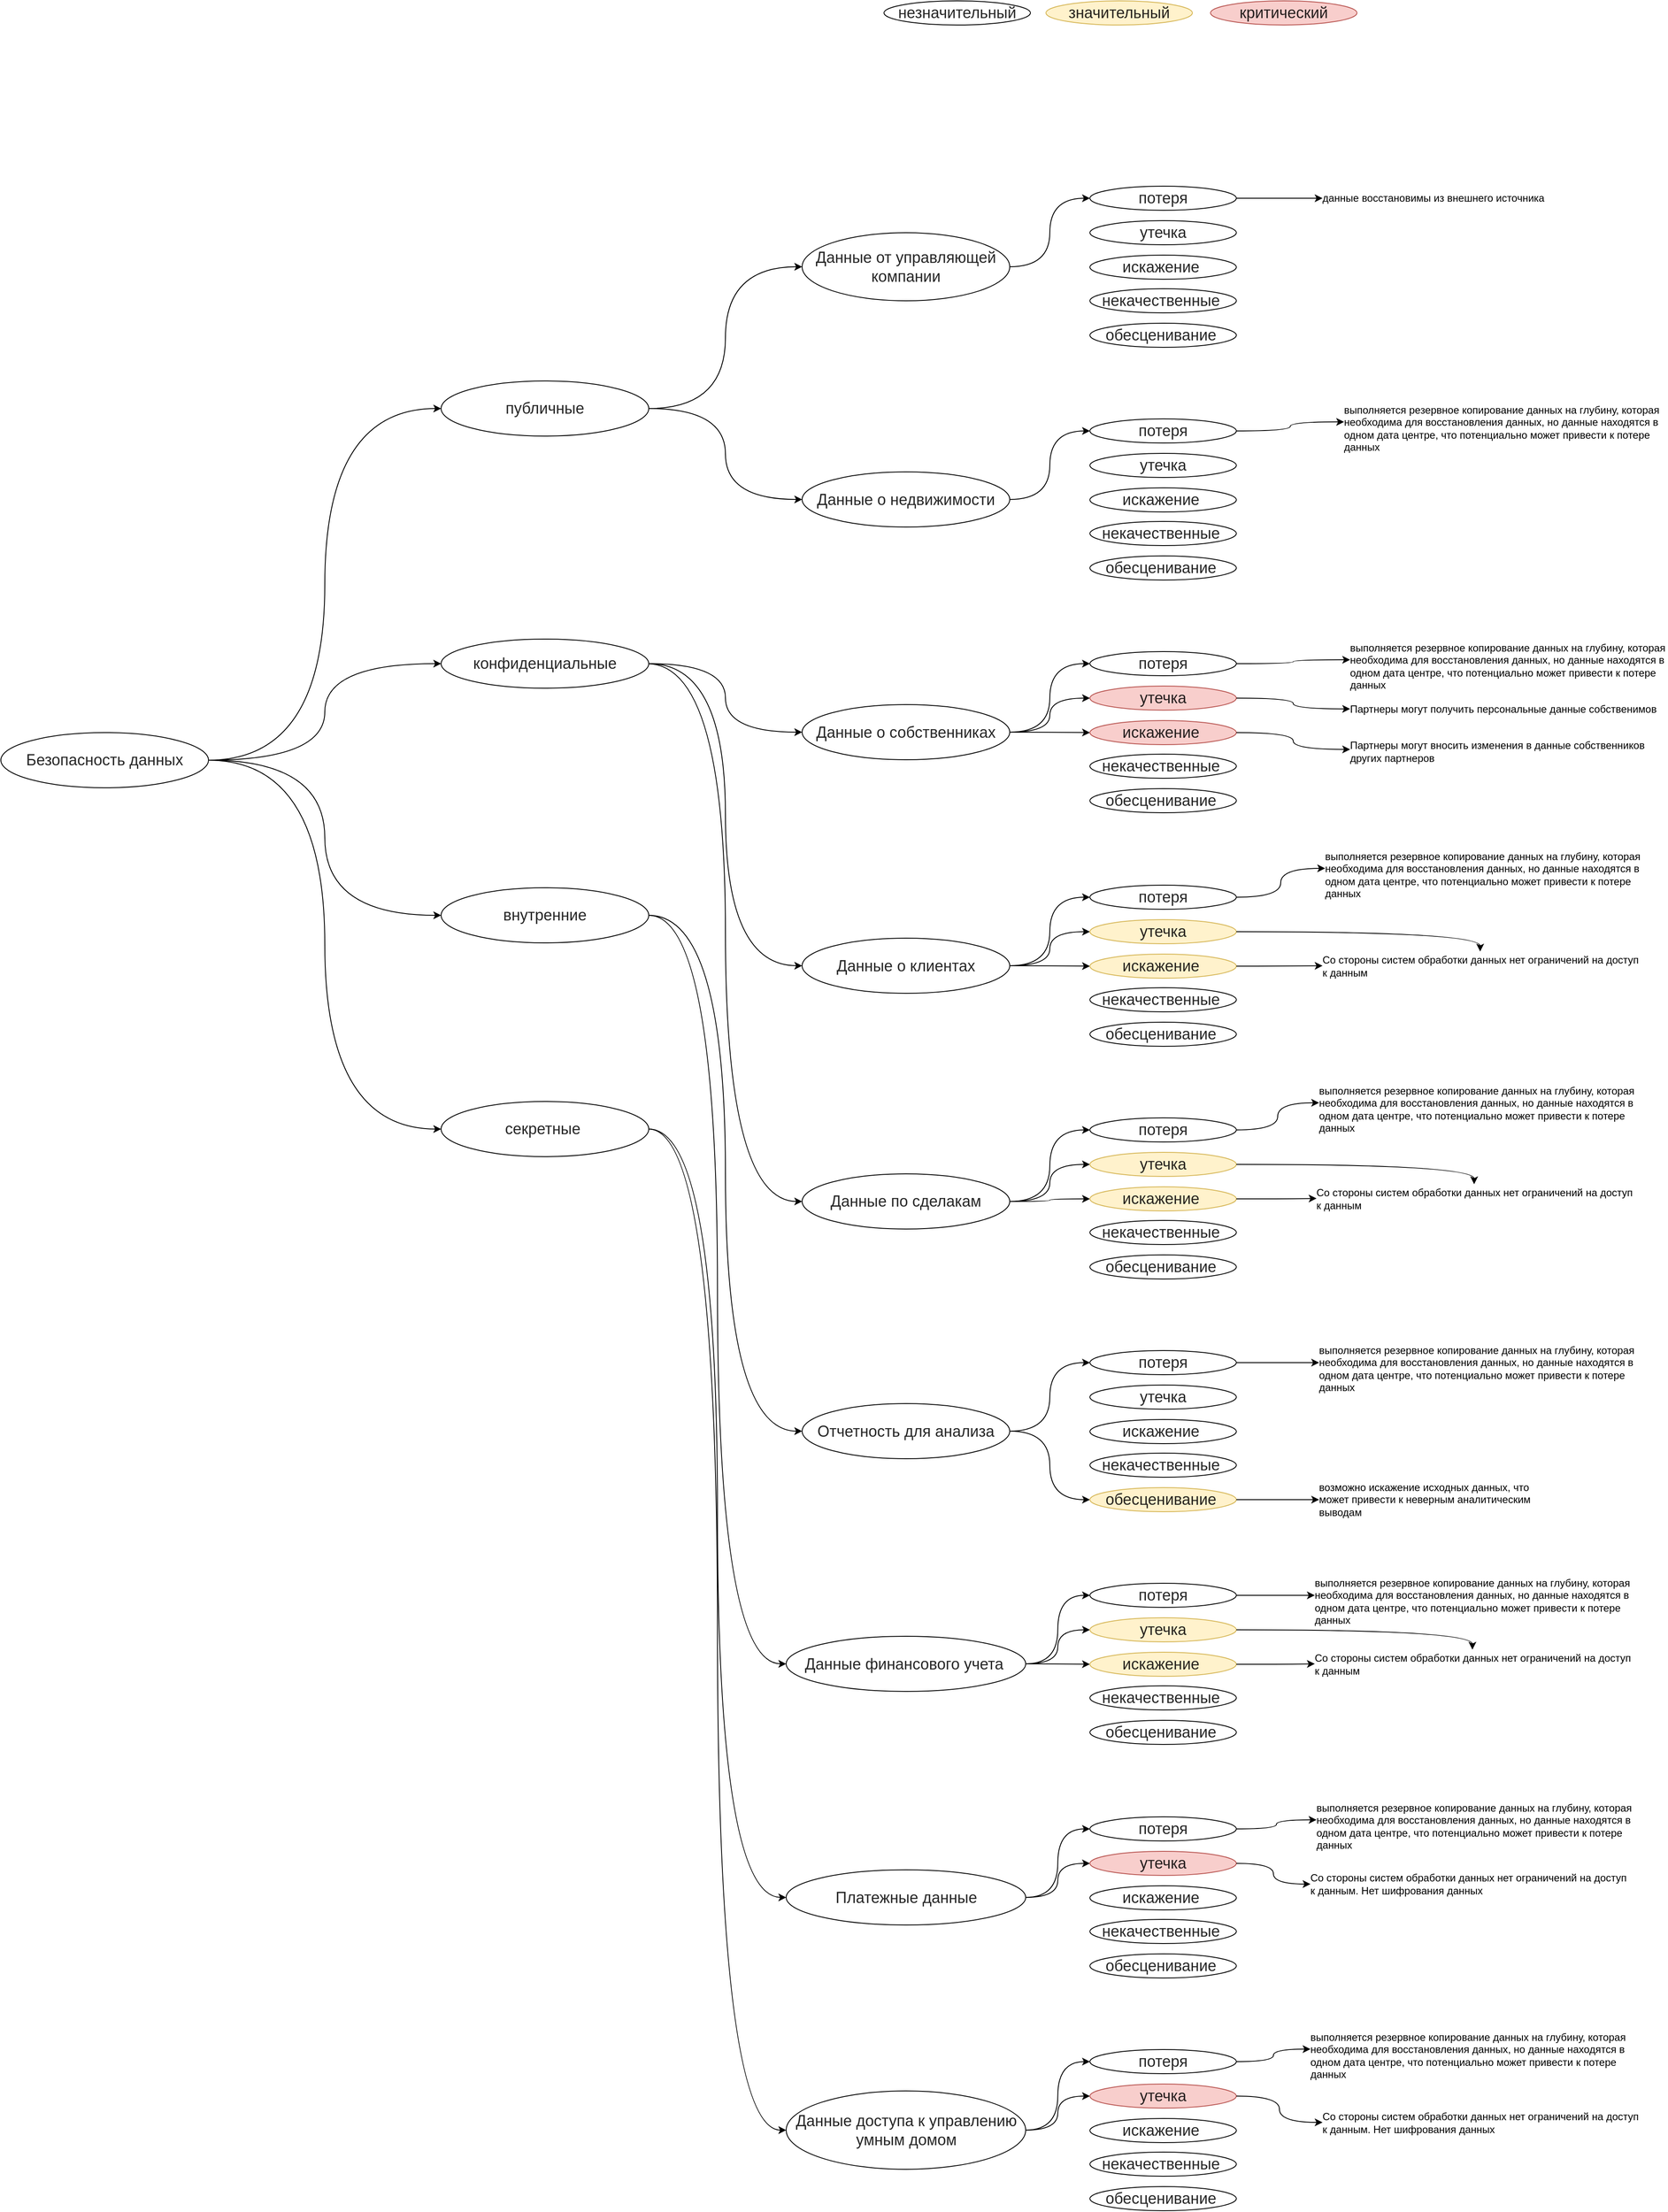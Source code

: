 <mxfile border="50" scale="3" compressed="false" locked="false" version="25.0.2">
  <diagram name="Blank" id="YmL12bMKpDGza6XwsDPr">
    <mxGraphModel dx="2074" dy="1636" grid="0" gridSize="10" guides="1" tooltips="1" connect="1" arrows="1" fold="1" page="0" pageScale="1" pageWidth="827" pageHeight="1169" background="none" math="1" shadow="0">
      <root>
        <mxCell id="X5NqExCQtvZxIxQ7pmgY-0" />
        <mxCell id="1" parent="X5NqExCQtvZxIxQ7pmgY-0" />
        <mxCell id="ZPovDciDr2dVgaamnbBi-3" value="" style="edgeStyle=orthogonalEdgeStyle;rounded=0;orthogonalLoop=1;jettySize=auto;html=1;curved=1;entryX=0;entryY=0.5;entryDx=0;entryDy=0;" parent="1" source="ZPovDciDr2dVgaamnbBi-1" target="ZPovDciDr2dVgaamnbBi-2" edge="1">
          <mxGeometry relative="1" as="geometry" />
        </mxCell>
        <mxCell id="ZPovDciDr2dVgaamnbBi-5" value="" style="edgeStyle=orthogonalEdgeStyle;rounded=0;orthogonalLoop=1;jettySize=auto;html=1;curved=1;entryX=0;entryY=0.5;entryDx=0;entryDy=0;" parent="1" source="ZPovDciDr2dVgaamnbBi-1" target="ZPovDciDr2dVgaamnbBi-4" edge="1">
          <mxGeometry relative="1" as="geometry" />
        </mxCell>
        <mxCell id="ZPovDciDr2dVgaamnbBi-7" value="" style="edgeStyle=orthogonalEdgeStyle;rounded=0;orthogonalLoop=1;jettySize=auto;html=1;curved=1;entryX=0;entryY=0.5;entryDx=0;entryDy=0;" parent="1" source="ZPovDciDr2dVgaamnbBi-1" target="ZPovDciDr2dVgaamnbBi-6" edge="1">
          <mxGeometry relative="1" as="geometry" />
        </mxCell>
        <mxCell id="ZPovDciDr2dVgaamnbBi-9" style="edgeStyle=orthogonalEdgeStyle;rounded=0;orthogonalLoop=1;jettySize=auto;html=1;entryX=0;entryY=0.5;entryDx=0;entryDy=0;curved=1;" parent="1" source="ZPovDciDr2dVgaamnbBi-1" target="ZPovDciDr2dVgaamnbBi-8" edge="1">
          <mxGeometry relative="1" as="geometry" />
        </mxCell>
        <mxCell id="ZPovDciDr2dVgaamnbBi-1" value="&lt;span style=&quot;color: rgba(0, 0, 0, 0.85); font-family: &amp;quot;YS Text&amp;quot;, sans-serif; font-size: 18px; text-align: start; white-space-collapse: preserve;&quot;&gt;Безопасность данных&lt;/span&gt;" style="ellipse;whiteSpace=wrap;html=1;" parent="1" vertex="1">
          <mxGeometry x="44" y="60" width="241" height="64" as="geometry" />
        </mxCell>
        <mxCell id="SLKcHm_QjosUBwztOmOQ-4" style="edgeStyle=orthogonalEdgeStyle;rounded=0;orthogonalLoop=1;jettySize=auto;html=1;curved=1;entryX=0;entryY=0.5;entryDx=0;entryDy=0;exitX=1;exitY=0.5;exitDx=0;exitDy=0;" parent="1" source="ZPovDciDr2dVgaamnbBi-2" target="SLKcHm_QjosUBwztOmOQ-3" edge="1">
          <mxGeometry relative="1" as="geometry" />
        </mxCell>
        <mxCell id="SLKcHm_QjosUBwztOmOQ-18" style="edgeStyle=orthogonalEdgeStyle;rounded=0;orthogonalLoop=1;jettySize=auto;html=1;entryX=0;entryY=0.5;entryDx=0;entryDy=0;curved=1;exitX=1;exitY=0.5;exitDx=0;exitDy=0;" parent="1" source="ZPovDciDr2dVgaamnbBi-2" target="SLKcHm_QjosUBwztOmOQ-17" edge="1">
          <mxGeometry relative="1" as="geometry" />
        </mxCell>
        <mxCell id="ZPovDciDr2dVgaamnbBi-2" value="&lt;span style=&quot;color: rgba(0, 0, 0, 0.85); font-family: &amp;quot;YS Text&amp;quot;, sans-serif; font-size: 18px; text-align: left; white-space-collapse: preserve-breaks;&quot;&gt;публичные&lt;/span&gt;" style="ellipse;whiteSpace=wrap;html=1;" parent="1" vertex="1">
          <mxGeometry x="555" y="-348" width="241" height="64" as="geometry" />
        </mxCell>
        <mxCell id="SLKcHm_QjosUBwztOmOQ-7" style="edgeStyle=orthogonalEdgeStyle;rounded=0;orthogonalLoop=1;jettySize=auto;html=1;curved=1;entryX=0;entryY=0.5;entryDx=0;entryDy=0;" parent="1" source="ZPovDciDr2dVgaamnbBi-4" target="SLKcHm_QjosUBwztOmOQ-5" edge="1">
          <mxGeometry relative="1" as="geometry" />
        </mxCell>
        <mxCell id="SLKcHm_QjosUBwztOmOQ-8" style="edgeStyle=orthogonalEdgeStyle;rounded=0;orthogonalLoop=1;jettySize=auto;html=1;entryX=0;entryY=0.5;entryDx=0;entryDy=0;curved=1;" parent="1" source="ZPovDciDr2dVgaamnbBi-4" target="SLKcHm_QjosUBwztOmOQ-6" edge="1">
          <mxGeometry relative="1" as="geometry" />
        </mxCell>
        <mxCell id="ZPovDciDr2dVgaamnbBi-4" value="&lt;span style=&quot;color: rgba(0, 0, 0, 0.85); font-family: &amp;quot;YS Text&amp;quot;, sans-serif; font-size: 18px; text-align: left; white-space-collapse: preserve-breaks;&quot;&gt;внутренние&lt;/span&gt;" style="ellipse;whiteSpace=wrap;html=1;" parent="1" vertex="1">
          <mxGeometry x="555" y="240" width="241" height="64" as="geometry" />
        </mxCell>
        <mxCell id="SLKcHm_QjosUBwztOmOQ-12" style="edgeStyle=orthogonalEdgeStyle;rounded=0;orthogonalLoop=1;jettySize=auto;html=1;exitX=1;exitY=0.5;exitDx=0;exitDy=0;entryX=0;entryY=0.5;entryDx=0;entryDy=0;curved=1;" parent="1" source="ZPovDciDr2dVgaamnbBi-6" target="SLKcHm_QjosUBwztOmOQ-11" edge="1">
          <mxGeometry relative="1" as="geometry" />
        </mxCell>
        <mxCell id="SLKcHm_QjosUBwztOmOQ-14" style="edgeStyle=orthogonalEdgeStyle;rounded=0;orthogonalLoop=1;jettySize=auto;html=1;entryX=0;entryY=0.5;entryDx=0;entryDy=0;curved=1;exitX=1;exitY=0.5;exitDx=0;exitDy=0;" parent="1" source="ZPovDciDr2dVgaamnbBi-6" target="SLKcHm_QjosUBwztOmOQ-13" edge="1">
          <mxGeometry relative="1" as="geometry" />
        </mxCell>
        <mxCell id="SLKcHm_QjosUBwztOmOQ-20" style="edgeStyle=orthogonalEdgeStyle;rounded=0;orthogonalLoop=1;jettySize=auto;html=1;entryX=0;entryY=0.5;entryDx=0;entryDy=0;curved=1;exitX=0.992;exitY=0.5;exitDx=0;exitDy=0;exitPerimeter=0;" parent="1" source="ZPovDciDr2dVgaamnbBi-6" target="SLKcHm_QjosUBwztOmOQ-19" edge="1">
          <mxGeometry relative="1" as="geometry" />
        </mxCell>
        <mxCell id="ZPovDciDr2dVgaamnbBi-6" value="&lt;span style=&quot;color: rgba(0, 0, 0, 0.85); font-family: &amp;quot;YS Text&amp;quot;, sans-serif; font-size: 18px; text-align: left; white-space-collapse: preserve-breaks;&quot;&gt;конфиденциальные&lt;/span&gt;" style="ellipse;whiteSpace=wrap;html=1;" parent="1" vertex="1">
          <mxGeometry x="555" y="-48.5" width="241" height="57" as="geometry" />
        </mxCell>
        <mxCell id="SLKcHm_QjosUBwztOmOQ-10" style="edgeStyle=orthogonalEdgeStyle;rounded=0;orthogonalLoop=1;jettySize=auto;html=1;curved=1;entryX=0;entryY=0.5;entryDx=0;entryDy=0;" parent="1" source="ZPovDciDr2dVgaamnbBi-8" target="SLKcHm_QjosUBwztOmOQ-9" edge="1">
          <mxGeometry relative="1" as="geometry" />
        </mxCell>
        <mxCell id="SLKcHm_QjosUBwztOmOQ-16" style="edgeStyle=orthogonalEdgeStyle;rounded=0;orthogonalLoop=1;jettySize=auto;html=1;entryX=0;entryY=0.5;entryDx=0;entryDy=0;curved=1;exitX=1;exitY=0.5;exitDx=0;exitDy=0;" parent="1" source="ZPovDciDr2dVgaamnbBi-8" target="SLKcHm_QjosUBwztOmOQ-15" edge="1">
          <mxGeometry relative="1" as="geometry" />
        </mxCell>
        <mxCell id="ZPovDciDr2dVgaamnbBi-8" value="&lt;span style=&quot;color: rgba(0, 0, 0, 0.85); font-family: &amp;quot;YS Text&amp;quot;, sans-serif; font-size: 18px; text-align: left; white-space-collapse: preserve-breaks;&quot;&gt;секретные&amp;nbsp;&lt;/span&gt;" style="ellipse;whiteSpace=wrap;html=1;" parent="1" vertex="1">
          <mxGeometry x="555" y="488" width="241" height="64" as="geometry" />
        </mxCell>
        <mxCell id="SLKcHm_QjosUBwztOmOQ-3" value="&lt;span style=&quot;color: rgba(0, 0, 0, 0.85); font-family: &amp;quot;YS Text&amp;quot;, sans-serif; font-size: 18px; text-align: left; white-space-collapse: preserve-breaks;&quot;&gt;Данные о недвижимости&lt;/span&gt;" style="ellipse;whiteSpace=wrap;html=1;" parent="1" vertex="1">
          <mxGeometry x="974" y="-242.5" width="241" height="64" as="geometry" />
        </mxCell>
        <mxCell id="JbHjOn8pePmSGmRcYMYH-44" style="edgeStyle=orthogonalEdgeStyle;rounded=0;orthogonalLoop=1;jettySize=auto;html=1;entryX=0;entryY=0.5;entryDx=0;entryDy=0;curved=1;" parent="1" source="SLKcHm_QjosUBwztOmOQ-5" target="SLKcHm_QjosUBwztOmOQ-70" edge="1">
          <mxGeometry relative="1" as="geometry" />
        </mxCell>
        <mxCell id="JbHjOn8pePmSGmRcYMYH-45" style="edgeStyle=orthogonalEdgeStyle;rounded=0;orthogonalLoop=1;jettySize=auto;html=1;entryX=0;entryY=0.5;entryDx=0;entryDy=0;curved=1;" parent="1" source="SLKcHm_QjosUBwztOmOQ-5" target="SLKcHm_QjosUBwztOmOQ-73" edge="1">
          <mxGeometry relative="1" as="geometry" />
        </mxCell>
        <mxCell id="SLKcHm_QjosUBwztOmOQ-5" value="&lt;span style=&quot;color: rgba(0, 0, 0, 0.85); font-family: &amp;quot;YS Text&amp;quot;, sans-serif; font-size: 18px; text-align: left; white-space-collapse: preserve-breaks;&quot;&gt;Отчетность для анализа&lt;/span&gt;" style="ellipse;whiteSpace=wrap;html=1;" parent="1" vertex="1">
          <mxGeometry x="974" y="838.5" width="241" height="64" as="geometry" />
        </mxCell>
        <mxCell id="sleel9sIXf14qmJ2PJMP-1" style="edgeStyle=orthogonalEdgeStyle;rounded=0;orthogonalLoop=1;jettySize=auto;html=1;entryX=0;entryY=0.5;entryDx=0;entryDy=0;curved=1;" edge="1" parent="1" source="SLKcHm_QjosUBwztOmOQ-6" target="SLKcHm_QjosUBwztOmOQ-77">
          <mxGeometry relative="1" as="geometry" />
        </mxCell>
        <mxCell id="sleel9sIXf14qmJ2PJMP-5" style="edgeStyle=orthogonalEdgeStyle;rounded=0;orthogonalLoop=1;jettySize=auto;html=1;entryX=0;entryY=0.5;entryDx=0;entryDy=0;curved=1;" edge="1" parent="1" source="SLKcHm_QjosUBwztOmOQ-6" target="SLKcHm_QjosUBwztOmOQ-76">
          <mxGeometry relative="1" as="geometry" />
        </mxCell>
        <mxCell id="sleel9sIXf14qmJ2PJMP-6" style="edgeStyle=orthogonalEdgeStyle;rounded=0;orthogonalLoop=1;jettySize=auto;html=1;entryX=0;entryY=0.5;entryDx=0;entryDy=0;curved=1;" edge="1" parent="1" source="SLKcHm_QjosUBwztOmOQ-6" target="SLKcHm_QjosUBwztOmOQ-78">
          <mxGeometry relative="1" as="geometry" />
        </mxCell>
        <mxCell id="SLKcHm_QjosUBwztOmOQ-6" value="&lt;span style=&quot;color: rgba(0, 0, 0, 0.85); font-family: &amp;quot;YS Text&amp;quot;, sans-serif; font-size: 18px; text-align: left; white-space-collapse: preserve-breaks;&quot;&gt;Данные финансового учета&amp;nbsp;&lt;/span&gt;" style="ellipse;whiteSpace=wrap;html=1;" parent="1" vertex="1">
          <mxGeometry x="955.5" y="1108.5" width="278" height="64" as="geometry" />
        </mxCell>
        <mxCell id="sleel9sIXf14qmJ2PJMP-14" style="edgeStyle=orthogonalEdgeStyle;rounded=0;orthogonalLoop=1;jettySize=auto;html=1;entryX=0;entryY=0.5;entryDx=0;entryDy=0;curved=1;" edge="1" parent="1" source="SLKcHm_QjosUBwztOmOQ-9" target="SLKcHm_QjosUBwztOmOQ-88">
          <mxGeometry relative="1" as="geometry" />
        </mxCell>
        <mxCell id="sleel9sIXf14qmJ2PJMP-18" style="edgeStyle=orthogonalEdgeStyle;rounded=0;orthogonalLoop=1;jettySize=auto;html=1;entryX=0;entryY=0.5;entryDx=0;entryDy=0;curved=1;" edge="1" parent="1" source="SLKcHm_QjosUBwztOmOQ-9" target="SLKcHm_QjosUBwztOmOQ-89">
          <mxGeometry relative="1" as="geometry" />
        </mxCell>
        <mxCell id="SLKcHm_QjosUBwztOmOQ-9" value="&lt;span style=&quot;color: rgba(0, 0, 0, 0.85); font-family: &amp;quot;YS Text&amp;quot;, sans-serif; font-size: 18px; text-align: left; white-space-collapse: preserve-breaks;&quot;&gt;Данные доступа к управлению умным домом&lt;/span&gt;" style="ellipse;whiteSpace=wrap;html=1;" parent="1" vertex="1">
          <mxGeometry x="955.5" y="1636" width="278" height="91" as="geometry" />
        </mxCell>
        <mxCell id="JbHjOn8pePmSGmRcYMYH-8" style="edgeStyle=orthogonalEdgeStyle;rounded=0;orthogonalLoop=1;jettySize=auto;html=1;entryX=0;entryY=0.5;entryDx=0;entryDy=0;curved=1;" parent="1" source="SLKcHm_QjosUBwztOmOQ-11" target="SLKcHm_QjosUBwztOmOQ-47" edge="1">
          <mxGeometry relative="1" as="geometry" />
        </mxCell>
        <mxCell id="SLKcHm_QjosUBwztOmOQ-11" value="&lt;span style=&quot;color: rgba(0, 0, 0, 0.85); font-family: &amp;quot;YS Text&amp;quot;, sans-serif; font-size: 18px; text-align: left; white-space-collapse: preserve-breaks;&quot;&gt;Данные о собственниках&lt;/span&gt;" style="ellipse;whiteSpace=wrap;html=1;" parent="1" vertex="1">
          <mxGeometry x="974" y="27.5" width="241" height="64" as="geometry" />
        </mxCell>
        <mxCell id="JbHjOn8pePmSGmRcYMYH-9" style="edgeStyle=orthogonalEdgeStyle;rounded=0;orthogonalLoop=1;jettySize=auto;html=1;entryX=0;entryY=0.5;entryDx=0;entryDy=0;curved=1;" parent="1" source="SLKcHm_QjosUBwztOmOQ-13" target="SLKcHm_QjosUBwztOmOQ-58" edge="1">
          <mxGeometry relative="1" as="geometry" />
        </mxCell>
        <mxCell id="JbHjOn8pePmSGmRcYMYH-15" style="edgeStyle=orthogonalEdgeStyle;rounded=0;orthogonalLoop=1;jettySize=auto;html=1;entryX=0;entryY=0.5;entryDx=0;entryDy=0;elbow=vertical;curved=1;" parent="1" source="SLKcHm_QjosUBwztOmOQ-13" target="SLKcHm_QjosUBwztOmOQ-57" edge="1">
          <mxGeometry relative="1" as="geometry" />
        </mxCell>
        <mxCell id="JbHjOn8pePmSGmRcYMYH-33" style="edgeStyle=orthogonalEdgeStyle;rounded=0;orthogonalLoop=1;jettySize=auto;html=1;entryX=0;entryY=0.5;entryDx=0;entryDy=0;curved=1;" parent="1" source="SLKcHm_QjosUBwztOmOQ-13" target="SLKcHm_QjosUBwztOmOQ-59" edge="1">
          <mxGeometry relative="1" as="geometry" />
        </mxCell>
        <mxCell id="SLKcHm_QjosUBwztOmOQ-13" value="&lt;span style=&quot;color: rgba(0, 0, 0, 0.85); font-family: &amp;quot;YS Text&amp;quot;, sans-serif; font-size: 18px; text-align: left; white-space-collapse: preserve-breaks;&quot;&gt;Данные о клиентах&lt;/span&gt;" style="ellipse;whiteSpace=wrap;html=1;" parent="1" vertex="1">
          <mxGeometry x="974" y="298.5" width="241" height="64" as="geometry" />
        </mxCell>
        <mxCell id="sleel9sIXf14qmJ2PJMP-7" style="edgeStyle=orthogonalEdgeStyle;rounded=0;orthogonalLoop=1;jettySize=auto;html=1;entryX=0;entryY=0.5;entryDx=0;entryDy=0;curved=1;" edge="1" parent="1" source="SLKcHm_QjosUBwztOmOQ-15" target="SLKcHm_QjosUBwztOmOQ-83">
          <mxGeometry relative="1" as="geometry" />
        </mxCell>
        <mxCell id="sleel9sIXf14qmJ2PJMP-12" style="edgeStyle=orthogonalEdgeStyle;rounded=0;orthogonalLoop=1;jettySize=auto;html=1;elbow=vertical;curved=1;" edge="1" parent="1" source="SLKcHm_QjosUBwztOmOQ-15" target="SLKcHm_QjosUBwztOmOQ-82">
          <mxGeometry relative="1" as="geometry">
            <mxPoint x="1307" y="1374" as="targetPoint" />
          </mxGeometry>
        </mxCell>
        <mxCell id="SLKcHm_QjosUBwztOmOQ-15" value="&lt;span style=&quot;color: rgba(0, 0, 0, 0.85); font-family: &amp;quot;YS Text&amp;quot;, sans-serif; font-size: 18px; text-align: left; white-space-collapse: preserve-breaks;&quot;&gt;Платежные данные&lt;/span&gt;" style="ellipse;whiteSpace=wrap;html=1;" parent="1" vertex="1">
          <mxGeometry x="955.5" y="1379.5" width="278" height="64" as="geometry" />
        </mxCell>
        <mxCell id="SLKcHm_QjosUBwztOmOQ-93" style="edgeStyle=orthogonalEdgeStyle;rounded=0;orthogonalLoop=1;jettySize=auto;html=1;entryX=0;entryY=0.5;entryDx=0;entryDy=0;curved=1;exitX=1;exitY=0.5;exitDx=0;exitDy=0;" parent="1" source="SLKcHm_QjosUBwztOmOQ-17" target="SLKcHm_QjosUBwztOmOQ-24" edge="1">
          <mxGeometry relative="1" as="geometry" />
        </mxCell>
        <mxCell id="SLKcHm_QjosUBwztOmOQ-17" value="&lt;span style=&quot;color: rgba(0, 0, 0, 0.85); font-family: &amp;quot;YS Text&amp;quot;, sans-serif; font-size: 18px; text-align: left; white-space-collapse: preserve-breaks;&quot;&gt;Данные от управляющей компании&lt;/span&gt;" style="ellipse;whiteSpace=wrap;html=1;" parent="1" vertex="1">
          <mxGeometry x="974" y="-520" width="241" height="79" as="geometry" />
        </mxCell>
        <mxCell id="JbHjOn8pePmSGmRcYMYH-34" style="edgeStyle=orthogonalEdgeStyle;rounded=0;orthogonalLoop=1;jettySize=auto;html=1;entryX=0;entryY=0.5;entryDx=0;entryDy=0;curved=1;" parent="1" source="SLKcHm_QjosUBwztOmOQ-19" target="SLKcHm_QjosUBwztOmOQ-63" edge="1">
          <mxGeometry relative="1" as="geometry" />
        </mxCell>
        <mxCell id="JbHjOn8pePmSGmRcYMYH-35" style="edgeStyle=orthogonalEdgeStyle;rounded=0;orthogonalLoop=1;jettySize=auto;html=1;entryX=0;entryY=0.5;entryDx=0;entryDy=0;curved=1;" parent="1" source="SLKcHm_QjosUBwztOmOQ-19" target="SLKcHm_QjosUBwztOmOQ-65" edge="1">
          <mxGeometry relative="1" as="geometry" />
        </mxCell>
        <mxCell id="JbHjOn8pePmSGmRcYMYH-43" style="edgeStyle=orthogonalEdgeStyle;rounded=0;orthogonalLoop=1;jettySize=auto;html=1;entryX=0;entryY=0.5;entryDx=0;entryDy=0;curved=1;" parent="1" source="SLKcHm_QjosUBwztOmOQ-19" target="SLKcHm_QjosUBwztOmOQ-64" edge="1">
          <mxGeometry relative="1" as="geometry" />
        </mxCell>
        <mxCell id="SLKcHm_QjosUBwztOmOQ-19" value="&lt;span style=&quot;color: rgba(0, 0, 0, 0.85); font-family: &amp;quot;YS Text&amp;quot;, sans-serif; font-size: 18px; text-align: left; white-space-collapse: preserve-breaks;&quot;&gt;Данные по сделакам&lt;/span&gt;" style="ellipse;whiteSpace=wrap;html=1;" parent="1" vertex="1">
          <mxGeometry x="974" y="572" width="241" height="64" as="geometry" />
        </mxCell>
        <mxCell id="SLKcHm_QjosUBwztOmOQ-43" value="" style="group" parent="1" vertex="1" connectable="0">
          <mxGeometry x="1308" y="-574" width="170" height="187" as="geometry" />
        </mxCell>
        <mxCell id="SLKcHm_QjosUBwztOmOQ-23" value="&lt;span style=&quot;color: rgba(0, 0, 0, 0.85); font-family: &amp;quot;YS Text&amp;quot;, sans-serif; font-size: 18px; text-align: left; white-space-collapse: preserve-breaks;&quot;&gt;утечка&lt;/span&gt;" style="ellipse;whiteSpace=wrap;html=1;" parent="SLKcHm_QjosUBwztOmOQ-43" vertex="1">
          <mxGeometry y="40" width="170" height="28" as="geometry" />
        </mxCell>
        <mxCell id="SLKcHm_QjosUBwztOmOQ-24" value="&lt;span style=&quot;color: rgba(0, 0, 0, 0.85); font-family: &amp;quot;YS Text&amp;quot;, sans-serif; font-size: 18px; text-align: left; white-space-collapse: preserve-breaks;&quot;&gt;потеря&lt;/span&gt;" style="ellipse;whiteSpace=wrap;html=1;" parent="SLKcHm_QjosUBwztOmOQ-43" vertex="1">
          <mxGeometry width="170" height="28" as="geometry" />
        </mxCell>
        <mxCell id="SLKcHm_QjosUBwztOmOQ-25" value="&lt;span style=&quot;color: rgba(0, 0, 0, 0.85); font-family: &amp;quot;YS Text&amp;quot;, sans-serif; font-size: 18px; text-align: left; white-space-collapse: preserve-breaks;&quot;&gt;искажение&amp;nbsp;&lt;/span&gt;" style="ellipse;whiteSpace=wrap;html=1;" parent="SLKcHm_QjosUBwztOmOQ-43" vertex="1">
          <mxGeometry y="80" width="170" height="28" as="geometry" />
        </mxCell>
        <mxCell id="SLKcHm_QjosUBwztOmOQ-26" value="&lt;span style=&quot;color: rgba(0, 0, 0, 0.85); font-family: &amp;quot;YS Text&amp;quot;, sans-serif; font-size: 18px; text-align: left; white-space-collapse: preserve-breaks;&quot;&gt;некачественные&amp;nbsp;&lt;/span&gt;" style="ellipse;whiteSpace=wrap;html=1;" parent="SLKcHm_QjosUBwztOmOQ-43" vertex="1">
          <mxGeometry y="119" width="170" height="28" as="geometry" />
        </mxCell>
        <mxCell id="SLKcHm_QjosUBwztOmOQ-27" value="&lt;span style=&quot;color: rgba(0, 0, 0, 0.85); font-family: &amp;quot;YS Text&amp;quot;, sans-serif; font-size: 18px; text-align: left; white-space-collapse: preserve-breaks;&quot;&gt;обесценивание&amp;nbsp;&lt;/span&gt;" style="ellipse;whiteSpace=wrap;html=1;" parent="SLKcHm_QjosUBwztOmOQ-43" vertex="1">
          <mxGeometry y="159" width="170" height="28" as="geometry" />
        </mxCell>
        <mxCell id="SLKcHm_QjosUBwztOmOQ-44" value="" style="group" parent="1" vertex="1" connectable="0">
          <mxGeometry x="1308" y="-34" width="170" height="187" as="geometry" />
        </mxCell>
        <mxCell id="SLKcHm_QjosUBwztOmOQ-45" value="&lt;span style=&quot;color: rgba(0, 0, 0, 0.85); font-family: &amp;quot;YS Text&amp;quot;, sans-serif; font-size: 18px; text-align: left; white-space-collapse: preserve-breaks;&quot;&gt;утечка&lt;/span&gt;" style="ellipse;whiteSpace=wrap;html=1;fillColor=#f8cecc;strokeColor=#b85450;" parent="SLKcHm_QjosUBwztOmOQ-44" vertex="1">
          <mxGeometry y="40" width="170" height="28" as="geometry" />
        </mxCell>
        <mxCell id="SLKcHm_QjosUBwztOmOQ-46" value="&lt;span style=&quot;color: rgba(0, 0, 0, 0.85); font-family: &amp;quot;YS Text&amp;quot;, sans-serif; font-size: 18px; text-align: left; white-space-collapse: preserve-breaks;&quot;&gt;потеря&lt;/span&gt;" style="ellipse;whiteSpace=wrap;html=1;" parent="SLKcHm_QjosUBwztOmOQ-44" vertex="1">
          <mxGeometry width="170" height="28" as="geometry" />
        </mxCell>
        <mxCell id="SLKcHm_QjosUBwztOmOQ-47" value="&lt;span style=&quot;color: rgba(0, 0, 0, 0.85); font-family: &amp;quot;YS Text&amp;quot;, sans-serif; font-size: 18px; text-align: left; white-space-collapse: preserve-breaks;&quot;&gt;искажение&amp;nbsp;&lt;/span&gt;" style="ellipse;whiteSpace=wrap;html=1;fillColor=#f8cecc;strokeColor=#b85450;" parent="SLKcHm_QjosUBwztOmOQ-44" vertex="1">
          <mxGeometry y="80" width="170" height="28" as="geometry" />
        </mxCell>
        <mxCell id="SLKcHm_QjosUBwztOmOQ-48" value="&lt;span style=&quot;color: rgba(0, 0, 0, 0.85); font-family: &amp;quot;YS Text&amp;quot;, sans-serif; font-size: 18px; text-align: left; white-space-collapse: preserve-breaks;&quot;&gt;некачественные&amp;nbsp;&lt;/span&gt;" style="ellipse;whiteSpace=wrap;html=1;" parent="SLKcHm_QjosUBwztOmOQ-44" vertex="1">
          <mxGeometry y="119" width="170" height="28" as="geometry" />
        </mxCell>
        <mxCell id="SLKcHm_QjosUBwztOmOQ-49" value="&lt;span style=&quot;color: rgba(0, 0, 0, 0.85); font-family: &amp;quot;YS Text&amp;quot;, sans-serif; font-size: 18px; text-align: left; white-space-collapse: preserve-breaks;&quot;&gt;обесценивание&amp;nbsp;&lt;/span&gt;" style="ellipse;whiteSpace=wrap;html=1;" parent="SLKcHm_QjosUBwztOmOQ-44" vertex="1">
          <mxGeometry y="159" width="170" height="28" as="geometry" />
        </mxCell>
        <mxCell id="SLKcHm_QjosUBwztOmOQ-50" value="" style="group" parent="1" vertex="1" connectable="0">
          <mxGeometry x="1308" y="-304" width="170" height="187" as="geometry" />
        </mxCell>
        <mxCell id="SLKcHm_QjosUBwztOmOQ-51" value="&lt;span style=&quot;color: rgba(0, 0, 0, 0.85); font-family: &amp;quot;YS Text&amp;quot;, sans-serif; font-size: 18px; text-align: left; white-space-collapse: preserve-breaks;&quot;&gt;утечка&lt;/span&gt;" style="ellipse;whiteSpace=wrap;html=1;" parent="SLKcHm_QjosUBwztOmOQ-50" vertex="1">
          <mxGeometry y="40" width="170" height="28" as="geometry" />
        </mxCell>
        <mxCell id="SLKcHm_QjosUBwztOmOQ-52" value="&lt;span style=&quot;color: rgba(0, 0, 0, 0.85); font-family: &amp;quot;YS Text&amp;quot;, sans-serif; font-size: 18px; text-align: left; white-space-collapse: preserve-breaks;&quot;&gt;потеря&lt;/span&gt;" style="ellipse;whiteSpace=wrap;html=1;" parent="SLKcHm_QjosUBwztOmOQ-50" vertex="1">
          <mxGeometry width="170" height="28" as="geometry" />
        </mxCell>
        <mxCell id="SLKcHm_QjosUBwztOmOQ-53" value="&lt;span style=&quot;color: rgba(0, 0, 0, 0.85); font-family: &amp;quot;YS Text&amp;quot;, sans-serif; font-size: 18px; text-align: left; white-space-collapse: preserve-breaks;&quot;&gt;искажение&amp;nbsp;&lt;/span&gt;" style="ellipse;whiteSpace=wrap;html=1;" parent="SLKcHm_QjosUBwztOmOQ-50" vertex="1">
          <mxGeometry y="80" width="170" height="28" as="geometry" />
        </mxCell>
        <mxCell id="SLKcHm_QjosUBwztOmOQ-54" value="&lt;span style=&quot;color: rgba(0, 0, 0, 0.85); font-family: &amp;quot;YS Text&amp;quot;, sans-serif; font-size: 18px; text-align: left; white-space-collapse: preserve-breaks;&quot;&gt;некачественные&amp;nbsp;&lt;/span&gt;" style="ellipse;whiteSpace=wrap;html=1;" parent="SLKcHm_QjosUBwztOmOQ-50" vertex="1">
          <mxGeometry y="119" width="170" height="28" as="geometry" />
        </mxCell>
        <mxCell id="SLKcHm_QjosUBwztOmOQ-55" value="&lt;span style=&quot;color: rgba(0, 0, 0, 0.85); font-family: &amp;quot;YS Text&amp;quot;, sans-serif; font-size: 18px; text-align: left; white-space-collapse: preserve-breaks;&quot;&gt;обесценивание&amp;nbsp;&lt;/span&gt;" style="ellipse;whiteSpace=wrap;html=1;" parent="SLKcHm_QjosUBwztOmOQ-50" vertex="1">
          <mxGeometry y="159" width="170" height="28" as="geometry" />
        </mxCell>
        <mxCell id="SLKcHm_QjosUBwztOmOQ-56" value="" style="group" parent="1" vertex="1" connectable="0">
          <mxGeometry x="1308" y="237" width="170" height="187" as="geometry" />
        </mxCell>
        <mxCell id="SLKcHm_QjosUBwztOmOQ-57" value="&lt;span style=&quot;color: rgba(0, 0, 0, 0.85); font-family: &amp;quot;YS Text&amp;quot;, sans-serif; font-size: 18px; text-align: left; white-space-collapse: preserve-breaks;&quot;&gt;утечка&lt;/span&gt;" style="ellipse;whiteSpace=wrap;html=1;fillColor=#fff2cc;strokeColor=#d6b656;" parent="SLKcHm_QjosUBwztOmOQ-56" vertex="1">
          <mxGeometry y="40" width="170" height="28" as="geometry" />
        </mxCell>
        <mxCell id="SLKcHm_QjosUBwztOmOQ-58" value="&lt;span style=&quot;color: rgba(0, 0, 0, 0.85); font-family: &amp;quot;YS Text&amp;quot;, sans-serif; font-size: 18px; text-align: left; white-space-collapse: preserve-breaks;&quot;&gt;потеря&lt;/span&gt;" style="ellipse;whiteSpace=wrap;html=1;" parent="SLKcHm_QjosUBwztOmOQ-56" vertex="1">
          <mxGeometry width="170" height="28" as="geometry" />
        </mxCell>
        <mxCell id="SLKcHm_QjosUBwztOmOQ-59" value="&lt;span style=&quot;color: rgba(0, 0, 0, 0.85); font-family: &amp;quot;YS Text&amp;quot;, sans-serif; font-size: 18px; text-align: left; white-space-collapse: preserve-breaks;&quot;&gt;искажение&amp;nbsp;&lt;/span&gt;" style="ellipse;whiteSpace=wrap;html=1;fillColor=#fff2cc;strokeColor=#d6b656;" parent="SLKcHm_QjosUBwztOmOQ-56" vertex="1">
          <mxGeometry y="80" width="170" height="28" as="geometry" />
        </mxCell>
        <mxCell id="SLKcHm_QjosUBwztOmOQ-60" value="&lt;span style=&quot;color: rgba(0, 0, 0, 0.85); font-family: &amp;quot;YS Text&amp;quot;, sans-serif; font-size: 18px; text-align: left; white-space-collapse: preserve-breaks;&quot;&gt;некачественные&amp;nbsp;&lt;/span&gt;" style="ellipse;whiteSpace=wrap;html=1;" parent="SLKcHm_QjosUBwztOmOQ-56" vertex="1">
          <mxGeometry y="119" width="170" height="28" as="geometry" />
        </mxCell>
        <mxCell id="SLKcHm_QjosUBwztOmOQ-61" value="&lt;span style=&quot;color: rgba(0, 0, 0, 0.85); font-family: &amp;quot;YS Text&amp;quot;, sans-serif; font-size: 18px; text-align: left; white-space-collapse: preserve-breaks;&quot;&gt;обесценивание&amp;nbsp;&lt;/span&gt;" style="ellipse;whiteSpace=wrap;html=1;" parent="SLKcHm_QjosUBwztOmOQ-56" vertex="1">
          <mxGeometry y="159" width="170" height="28" as="geometry" />
        </mxCell>
        <mxCell id="SLKcHm_QjosUBwztOmOQ-62" value="" style="group" parent="1" vertex="1" connectable="0">
          <mxGeometry x="1308" y="507" width="170" height="187" as="geometry" />
        </mxCell>
        <mxCell id="SLKcHm_QjosUBwztOmOQ-63" value="&lt;span style=&quot;color: rgba(0, 0, 0, 0.85); font-family: &amp;quot;YS Text&amp;quot;, sans-serif; font-size: 18px; text-align: left; white-space-collapse: preserve-breaks;&quot;&gt;утечка&lt;/span&gt;" style="ellipse;whiteSpace=wrap;html=1;fillColor=#fff2cc;strokeColor=#d6b656;" parent="SLKcHm_QjosUBwztOmOQ-62" vertex="1">
          <mxGeometry y="40" width="170" height="28" as="geometry" />
        </mxCell>
        <mxCell id="SLKcHm_QjosUBwztOmOQ-64" value="&lt;span style=&quot;color: rgba(0, 0, 0, 0.85); font-family: &amp;quot;YS Text&amp;quot;, sans-serif; font-size: 18px; text-align: left; white-space-collapse: preserve-breaks;&quot;&gt;потеря&lt;/span&gt;" style="ellipse;whiteSpace=wrap;html=1;" parent="SLKcHm_QjosUBwztOmOQ-62" vertex="1">
          <mxGeometry width="170" height="28" as="geometry" />
        </mxCell>
        <mxCell id="SLKcHm_QjosUBwztOmOQ-65" value="&lt;span style=&quot;color: rgba(0, 0, 0, 0.85); font-family: &amp;quot;YS Text&amp;quot;, sans-serif; font-size: 18px; text-align: left; white-space-collapse: preserve-breaks;&quot;&gt;искажение&amp;nbsp;&lt;/span&gt;" style="ellipse;whiteSpace=wrap;html=1;fillColor=#fff2cc;strokeColor=#d6b656;" parent="SLKcHm_QjosUBwztOmOQ-62" vertex="1">
          <mxGeometry y="80" width="170" height="28" as="geometry" />
        </mxCell>
        <mxCell id="SLKcHm_QjosUBwztOmOQ-66" value="&lt;span style=&quot;color: rgba(0, 0, 0, 0.85); font-family: &amp;quot;YS Text&amp;quot;, sans-serif; font-size: 18px; text-align: left; white-space-collapse: preserve-breaks;&quot;&gt;некачественные&amp;nbsp;&lt;/span&gt;" style="ellipse;whiteSpace=wrap;html=1;" parent="SLKcHm_QjosUBwztOmOQ-62" vertex="1">
          <mxGeometry y="119" width="170" height="28" as="geometry" />
        </mxCell>
        <mxCell id="SLKcHm_QjosUBwztOmOQ-67" value="&lt;span style=&quot;color: rgba(0, 0, 0, 0.85); font-family: &amp;quot;YS Text&amp;quot;, sans-serif; font-size: 18px; text-align: left; white-space-collapse: preserve-breaks;&quot;&gt;обесценивание&amp;nbsp;&lt;/span&gt;" style="ellipse;whiteSpace=wrap;html=1;" parent="SLKcHm_QjosUBwztOmOQ-62" vertex="1">
          <mxGeometry y="159" width="170" height="28" as="geometry" />
        </mxCell>
        <mxCell id="SLKcHm_QjosUBwztOmOQ-68" value="" style="group" parent="1" vertex="1" connectable="0">
          <mxGeometry x="1308" y="777" width="170" height="187" as="geometry" />
        </mxCell>
        <mxCell id="SLKcHm_QjosUBwztOmOQ-69" value="&lt;span style=&quot;color: rgba(0, 0, 0, 0.85); font-family: &amp;quot;YS Text&amp;quot;, sans-serif; font-size: 18px; text-align: left; white-space-collapse: preserve-breaks;&quot;&gt;утечка&lt;/span&gt;" style="ellipse;whiteSpace=wrap;html=1;" parent="SLKcHm_QjosUBwztOmOQ-68" vertex="1">
          <mxGeometry y="40" width="170" height="28" as="geometry" />
        </mxCell>
        <mxCell id="SLKcHm_QjosUBwztOmOQ-70" value="&lt;span style=&quot;color: rgba(0, 0, 0, 0.85); font-family: &amp;quot;YS Text&amp;quot;, sans-serif; font-size: 18px; text-align: left; white-space-collapse: preserve-breaks;&quot;&gt;потеря&lt;/span&gt;" style="ellipse;whiteSpace=wrap;html=1;" parent="SLKcHm_QjosUBwztOmOQ-68" vertex="1">
          <mxGeometry width="170" height="28" as="geometry" />
        </mxCell>
        <mxCell id="SLKcHm_QjosUBwztOmOQ-71" value="&lt;span style=&quot;color: rgba(0, 0, 0, 0.85); font-family: &amp;quot;YS Text&amp;quot;, sans-serif; font-size: 18px; text-align: left; white-space-collapse: preserve-breaks;&quot;&gt;искажение&amp;nbsp;&lt;/span&gt;" style="ellipse;whiteSpace=wrap;html=1;" parent="SLKcHm_QjosUBwztOmOQ-68" vertex="1">
          <mxGeometry y="80" width="170" height="28" as="geometry" />
        </mxCell>
        <mxCell id="SLKcHm_QjosUBwztOmOQ-72" value="&lt;span style=&quot;color: rgba(0, 0, 0, 0.85); font-family: &amp;quot;YS Text&amp;quot;, sans-serif; font-size: 18px; text-align: left; white-space-collapse: preserve-breaks;&quot;&gt;некачественные&amp;nbsp;&lt;/span&gt;" style="ellipse;whiteSpace=wrap;html=1;" parent="SLKcHm_QjosUBwztOmOQ-68" vertex="1">
          <mxGeometry y="119" width="170" height="28" as="geometry" />
        </mxCell>
        <mxCell id="SLKcHm_QjosUBwztOmOQ-73" value="&lt;span style=&quot;color: rgba(0, 0, 0, 0.85); font-family: &amp;quot;YS Text&amp;quot;, sans-serif; font-size: 18px; text-align: left; white-space-collapse: preserve-breaks;&quot;&gt;обесценивание&amp;nbsp;&lt;/span&gt;" style="ellipse;whiteSpace=wrap;html=1;fillColor=#fff2cc;strokeColor=#d6b656;" parent="SLKcHm_QjosUBwztOmOQ-68" vertex="1">
          <mxGeometry y="159" width="170" height="28" as="geometry" />
        </mxCell>
        <mxCell id="SLKcHm_QjosUBwztOmOQ-75" value="" style="group" parent="1" vertex="1" connectable="0">
          <mxGeometry x="1308" y="1047" width="170" height="187" as="geometry" />
        </mxCell>
        <mxCell id="SLKcHm_QjosUBwztOmOQ-76" value="&lt;span style=&quot;color: rgba(0, 0, 0, 0.85); font-family: &amp;quot;YS Text&amp;quot;, sans-serif; font-size: 18px; text-align: left; white-space-collapse: preserve-breaks;&quot;&gt;утечка&lt;/span&gt;" style="ellipse;whiteSpace=wrap;html=1;fillColor=#fff2cc;strokeColor=#d6b656;" parent="SLKcHm_QjosUBwztOmOQ-75" vertex="1">
          <mxGeometry y="40" width="170" height="28" as="geometry" />
        </mxCell>
        <mxCell id="SLKcHm_QjosUBwztOmOQ-77" value="&lt;span style=&quot;color: rgba(0, 0, 0, 0.85); font-family: &amp;quot;YS Text&amp;quot;, sans-serif; font-size: 18px; text-align: left; white-space-collapse: preserve-breaks;&quot;&gt;потеря&lt;/span&gt;" style="ellipse;whiteSpace=wrap;html=1;" parent="SLKcHm_QjosUBwztOmOQ-75" vertex="1">
          <mxGeometry width="170" height="28" as="geometry" />
        </mxCell>
        <mxCell id="SLKcHm_QjosUBwztOmOQ-78" value="&lt;span style=&quot;color: rgba(0, 0, 0, 0.85); font-family: &amp;quot;YS Text&amp;quot;, sans-serif; font-size: 18px; text-align: left; white-space-collapse: preserve-breaks;&quot;&gt;искажение&amp;nbsp;&lt;/span&gt;" style="ellipse;whiteSpace=wrap;html=1;fillColor=#fff2cc;strokeColor=#d6b656;" parent="SLKcHm_QjosUBwztOmOQ-75" vertex="1">
          <mxGeometry y="80" width="170" height="28" as="geometry" />
        </mxCell>
        <mxCell id="SLKcHm_QjosUBwztOmOQ-79" value="&lt;span style=&quot;color: rgba(0, 0, 0, 0.85); font-family: &amp;quot;YS Text&amp;quot;, sans-serif; font-size: 18px; text-align: left; white-space-collapse: preserve-breaks;&quot;&gt;некачественные&amp;nbsp;&lt;/span&gt;" style="ellipse;whiteSpace=wrap;html=1;" parent="SLKcHm_QjosUBwztOmOQ-75" vertex="1">
          <mxGeometry y="119" width="170" height="28" as="geometry" />
        </mxCell>
        <mxCell id="SLKcHm_QjosUBwztOmOQ-80" value="&lt;span style=&quot;color: rgba(0, 0, 0, 0.85); font-family: &amp;quot;YS Text&amp;quot;, sans-serif; font-size: 18px; text-align: left; white-space-collapse: preserve-breaks;&quot;&gt;обесценивание&amp;nbsp;&lt;/span&gt;" style="ellipse;whiteSpace=wrap;html=1;" parent="SLKcHm_QjosUBwztOmOQ-75" vertex="1">
          <mxGeometry y="159" width="170" height="28" as="geometry" />
        </mxCell>
        <mxCell id="SLKcHm_QjosUBwztOmOQ-81" value="" style="group" parent="1" vertex="1" connectable="0">
          <mxGeometry x="1308" y="1318" width="170" height="187" as="geometry" />
        </mxCell>
        <mxCell id="SLKcHm_QjosUBwztOmOQ-82" value="&lt;span style=&quot;color: rgba(0, 0, 0, 0.85); font-family: &amp;quot;YS Text&amp;quot;, sans-serif; font-size: 18px; text-align: left; white-space-collapse: preserve-breaks;&quot;&gt;утечка&lt;/span&gt;" style="ellipse;whiteSpace=wrap;html=1;fillColor=#f8cecc;strokeColor=#b85450;" parent="SLKcHm_QjosUBwztOmOQ-81" vertex="1">
          <mxGeometry y="40" width="170" height="28" as="geometry" />
        </mxCell>
        <mxCell id="SLKcHm_QjosUBwztOmOQ-83" value="&lt;span style=&quot;color: rgba(0, 0, 0, 0.85); font-family: &amp;quot;YS Text&amp;quot;, sans-serif; font-size: 18px; text-align: left; white-space-collapse: preserve-breaks;&quot;&gt;потеря&lt;/span&gt;" style="ellipse;whiteSpace=wrap;html=1;" parent="SLKcHm_QjosUBwztOmOQ-81" vertex="1">
          <mxGeometry width="170" height="28" as="geometry" />
        </mxCell>
        <mxCell id="SLKcHm_QjosUBwztOmOQ-84" value="&lt;span style=&quot;color: rgba(0, 0, 0, 0.85); font-family: &amp;quot;YS Text&amp;quot;, sans-serif; font-size: 18px; text-align: left; white-space-collapse: preserve-breaks;&quot;&gt;искажение&amp;nbsp;&lt;/span&gt;" style="ellipse;whiteSpace=wrap;html=1;" parent="SLKcHm_QjosUBwztOmOQ-81" vertex="1">
          <mxGeometry y="80" width="170" height="28" as="geometry" />
        </mxCell>
        <mxCell id="SLKcHm_QjosUBwztOmOQ-85" value="&lt;span style=&quot;color: rgba(0, 0, 0, 0.85); font-family: &amp;quot;YS Text&amp;quot;, sans-serif; font-size: 18px; text-align: left; white-space-collapse: preserve-breaks;&quot;&gt;некачественные&amp;nbsp;&lt;/span&gt;" style="ellipse;whiteSpace=wrap;html=1;" parent="SLKcHm_QjosUBwztOmOQ-81" vertex="1">
          <mxGeometry y="119" width="170" height="28" as="geometry" />
        </mxCell>
        <mxCell id="SLKcHm_QjosUBwztOmOQ-86" value="&lt;span style=&quot;color: rgba(0, 0, 0, 0.85); font-family: &amp;quot;YS Text&amp;quot;, sans-serif; font-size: 18px; text-align: left; white-space-collapse: preserve-breaks;&quot;&gt;обесценивание&amp;nbsp;&lt;/span&gt;" style="ellipse;whiteSpace=wrap;html=1;" parent="SLKcHm_QjosUBwztOmOQ-81" vertex="1">
          <mxGeometry y="159" width="170" height="28" as="geometry" />
        </mxCell>
        <mxCell id="SLKcHm_QjosUBwztOmOQ-87" value="" style="group" parent="1" vertex="1" connectable="0">
          <mxGeometry x="1308" y="1588" width="170" height="187" as="geometry" />
        </mxCell>
        <mxCell id="SLKcHm_QjosUBwztOmOQ-88" value="&lt;span style=&quot;color: rgba(0, 0, 0, 0.85); font-family: &amp;quot;YS Text&amp;quot;, sans-serif; font-size: 18px; text-align: left; white-space-collapse: preserve-breaks;&quot;&gt;утечка&lt;/span&gt;" style="ellipse;whiteSpace=wrap;html=1;fillColor=#f8cecc;strokeColor=#b85450;" parent="SLKcHm_QjosUBwztOmOQ-87" vertex="1">
          <mxGeometry y="40" width="170" height="28" as="geometry" />
        </mxCell>
        <mxCell id="SLKcHm_QjosUBwztOmOQ-89" value="&lt;span style=&quot;color: rgba(0, 0, 0, 0.85); font-family: &amp;quot;YS Text&amp;quot;, sans-serif; font-size: 18px; text-align: left; white-space-collapse: preserve-breaks;&quot;&gt;потеря&lt;/span&gt;" style="ellipse;whiteSpace=wrap;html=1;" parent="SLKcHm_QjosUBwztOmOQ-87" vertex="1">
          <mxGeometry width="170" height="28" as="geometry" />
        </mxCell>
        <mxCell id="SLKcHm_QjosUBwztOmOQ-90" value="&lt;span style=&quot;color: rgba(0, 0, 0, 0.85); font-family: &amp;quot;YS Text&amp;quot;, sans-serif; font-size: 18px; text-align: left; white-space-collapse: preserve-breaks;&quot;&gt;искажение&amp;nbsp;&lt;/span&gt;" style="ellipse;whiteSpace=wrap;html=1;" parent="SLKcHm_QjosUBwztOmOQ-87" vertex="1">
          <mxGeometry y="80" width="170" height="28" as="geometry" />
        </mxCell>
        <mxCell id="SLKcHm_QjosUBwztOmOQ-91" value="&lt;span style=&quot;color: rgba(0, 0, 0, 0.85); font-family: &amp;quot;YS Text&amp;quot;, sans-serif; font-size: 18px; text-align: left; white-space-collapse: preserve-breaks;&quot;&gt;некачественные&amp;nbsp;&lt;/span&gt;" style="ellipse;whiteSpace=wrap;html=1;" parent="SLKcHm_QjosUBwztOmOQ-87" vertex="1">
          <mxGeometry y="119" width="170" height="28" as="geometry" />
        </mxCell>
        <mxCell id="SLKcHm_QjosUBwztOmOQ-92" value="&lt;span style=&quot;color: rgba(0, 0, 0, 0.85); font-family: &amp;quot;YS Text&amp;quot;, sans-serif; font-size: 18px; text-align: left; white-space-collapse: preserve-breaks;&quot;&gt;обесценивание&amp;nbsp;&lt;/span&gt;" style="ellipse;whiteSpace=wrap;html=1;" parent="SLKcHm_QjosUBwztOmOQ-87" vertex="1">
          <mxGeometry y="159" width="170" height="28" as="geometry" />
        </mxCell>
        <mxCell id="JbHjOn8pePmSGmRcYMYH-1" value="&lt;span style=&quot;color: rgba(0, 0, 0, 0.85); font-family: &amp;quot;YS Text&amp;quot;, sans-serif; font-size: 18px; text-align: start; white-space-collapse: preserve;&quot;&gt;незначительный&lt;/span&gt;" style="ellipse;whiteSpace=wrap;html=1;" parent="1" vertex="1">
          <mxGeometry x="1069" y="-789" width="170" height="28" as="geometry" />
        </mxCell>
        <mxCell id="JbHjOn8pePmSGmRcYMYH-2" value="&lt;span style=&quot;color: rgba(0, 0, 0, 0.85); font-family: &amp;quot;YS Text&amp;quot;, sans-serif; font-size: 18px; text-align: start; white-space-collapse: preserve;&quot;&gt;критический&lt;/span&gt;" style="ellipse;whiteSpace=wrap;html=1;fillColor=#f8cecc;strokeColor=#b85450;" parent="1" vertex="1">
          <mxGeometry x="1448" y="-789" width="170" height="28" as="geometry" />
        </mxCell>
        <mxCell id="JbHjOn8pePmSGmRcYMYH-3" value="&lt;span style=&quot;color: rgba(0, 0, 0, 0.85); font-family: &amp;quot;YS Text&amp;quot;, sans-serif; font-size: 18px; text-align: start; white-space-collapse: preserve;&quot;&gt;значительный&lt;/span&gt;" style="ellipse;whiteSpace=wrap;html=1;fillColor=#fff2cc;strokeColor=#d6b656;" parent="1" vertex="1">
          <mxGeometry x="1257" y="-789" width="170" height="28" as="geometry" />
        </mxCell>
        <mxCell id="JbHjOn8pePmSGmRcYMYH-4" style="edgeStyle=orthogonalEdgeStyle;rounded=0;orthogonalLoop=1;jettySize=auto;html=1;curved=1;exitX=1;exitY=0.5;exitDx=0;exitDy=0;entryX=0;entryY=0.5;entryDx=0;entryDy=0;" parent="1" source="SLKcHm_QjosUBwztOmOQ-3" target="SLKcHm_QjosUBwztOmOQ-52" edge="1">
          <mxGeometry relative="1" as="geometry">
            <mxPoint x="1225" y="-470" as="sourcePoint" />
            <mxPoint x="1318" y="-391" as="targetPoint" />
          </mxGeometry>
        </mxCell>
        <mxCell id="JbHjOn8pePmSGmRcYMYH-6" style="edgeStyle=orthogonalEdgeStyle;rounded=0;orthogonalLoop=1;jettySize=auto;html=1;curved=1;exitX=1;exitY=0.5;exitDx=0;exitDy=0;entryX=0;entryY=0.5;entryDx=0;entryDy=0;" parent="1" source="SLKcHm_QjosUBwztOmOQ-11" target="SLKcHm_QjosUBwztOmOQ-46" edge="1">
          <mxGeometry relative="1" as="geometry">
            <mxPoint x="1225" y="-200" as="sourcePoint" />
            <mxPoint x="1318" y="-280" as="targetPoint" />
          </mxGeometry>
        </mxCell>
        <mxCell id="JbHjOn8pePmSGmRcYMYH-7" style="edgeStyle=orthogonalEdgeStyle;rounded=0;orthogonalLoop=1;jettySize=auto;html=1;curved=1;exitX=1;exitY=0.5;exitDx=0;exitDy=0;entryX=0;entryY=0.5;entryDx=0;entryDy=0;" parent="1" source="SLKcHm_QjosUBwztOmOQ-11" target="SLKcHm_QjosUBwztOmOQ-45" edge="1">
          <mxGeometry relative="1" as="geometry">
            <mxPoint x="1225" y="70" as="sourcePoint" />
            <mxPoint x="1318" y="-10" as="targetPoint" />
          </mxGeometry>
        </mxCell>
        <mxCell id="JbHjOn8pePmSGmRcYMYH-11" style="edgeStyle=orthogonalEdgeStyle;rounded=0;orthogonalLoop=1;jettySize=auto;html=1;entryX=0;entryY=0.5;entryDx=0;entryDy=0;" parent="1" source="SLKcHm_QjosUBwztOmOQ-24" target="JbHjOn8pePmSGmRcYMYH-12" edge="1">
          <mxGeometry relative="1" as="geometry">
            <mxPoint x="1560" y="-565.526" as="targetPoint" />
          </mxGeometry>
        </mxCell>
        <mxCell id="JbHjOn8pePmSGmRcYMYH-12" value="данные восстановимы из внешнего источника" style="rounded=0;whiteSpace=wrap;html=1;spacing=0;strokeColor=none;align=left;" parent="1" vertex="1">
          <mxGeometry x="1578" y="-573" width="366" height="26" as="geometry" />
        </mxCell>
        <mxCell id="JbHjOn8pePmSGmRcYMYH-14" style="edgeStyle=orthogonalEdgeStyle;rounded=0;orthogonalLoop=1;jettySize=auto;html=1;curved=1;" parent="1" source="SLKcHm_QjosUBwztOmOQ-46" target="JbHjOn8pePmSGmRcYMYH-22" edge="1">
          <mxGeometry relative="1" as="geometry">
            <mxPoint x="1593" y="-20" as="targetPoint" />
          </mxGeometry>
        </mxCell>
        <mxCell id="JbHjOn8pePmSGmRcYMYH-19" style="edgeStyle=orthogonalEdgeStyle;rounded=0;orthogonalLoop=1;jettySize=auto;html=1;curved=1;" parent="1" source="SLKcHm_QjosUBwztOmOQ-52" target="JbHjOn8pePmSGmRcYMYH-20" edge="1">
          <mxGeometry relative="1" as="geometry">
            <mxPoint x="1532" y="-290" as="targetPoint" />
          </mxGeometry>
        </mxCell>
        <mxCell id="JbHjOn8pePmSGmRcYMYH-20" value="&lt;div&gt;&lt;br&gt;&lt;/div&gt;&lt;div&gt;выполняется резервное копирование данных на глубину, которая необходима для восстановления данных, но данные находятся в одном дата центре, что потенциально может привести к потере данных&lt;/div&gt;" style="rounded=0;whiteSpace=wrap;html=1;spacing=0;strokeColor=none;align=left;" parent="1" vertex="1">
          <mxGeometry x="1603" y="-337" width="366" height="73" as="geometry" />
        </mxCell>
        <mxCell id="JbHjOn8pePmSGmRcYMYH-22" value="&lt;div&gt;&lt;br&gt;&lt;/div&gt;&lt;div&gt;выполняется резервное копирование данных на глубину, которая необходима для восстановления данных, но данные находятся в одном дата центре, что потенциально может привести к потере данных&lt;/div&gt;" style="rounded=0;whiteSpace=wrap;html=1;spacing=0;strokeColor=none;align=left;" parent="1" vertex="1">
          <mxGeometry x="1610" y="-61" width="366" height="73" as="geometry" />
        </mxCell>
        <mxCell id="JbHjOn8pePmSGmRcYMYH-23" value="&lt;div&gt;Партнеры могут получить персональные данные собственимов&lt;/div&gt;" style="rounded=0;whiteSpace=wrap;html=1;spacing=0;strokeColor=none;align=left;" parent="1" vertex="1">
          <mxGeometry x="1610" y="27.5" width="366" height="10" as="geometry" />
        </mxCell>
        <mxCell id="JbHjOn8pePmSGmRcYMYH-24" value="&lt;div&gt;Партнеры могут вносить изменения в данные собственников других партнеров&lt;/div&gt;" style="rounded=0;whiteSpace=wrap;html=1;spacing=0;strokeColor=none;align=left;" parent="1" vertex="1">
          <mxGeometry x="1610" y="77" width="366" height="10" as="geometry" />
        </mxCell>
        <mxCell id="JbHjOn8pePmSGmRcYMYH-25" style="edgeStyle=orthogonalEdgeStyle;rounded=0;orthogonalLoop=1;jettySize=auto;html=1;entryX=0;entryY=0.5;entryDx=0;entryDy=0;curved=1;" parent="1" source="SLKcHm_QjosUBwztOmOQ-45" target="JbHjOn8pePmSGmRcYMYH-23" edge="1">
          <mxGeometry relative="1" as="geometry" />
        </mxCell>
        <mxCell id="JbHjOn8pePmSGmRcYMYH-26" style="edgeStyle=orthogonalEdgeStyle;rounded=0;orthogonalLoop=1;jettySize=auto;html=1;entryX=0;entryY=0.25;entryDx=0;entryDy=0;curved=1;" parent="1" source="SLKcHm_QjosUBwztOmOQ-47" target="JbHjOn8pePmSGmRcYMYH-24" edge="1">
          <mxGeometry relative="1" as="geometry" />
        </mxCell>
        <mxCell id="JbHjOn8pePmSGmRcYMYH-27" value="&lt;div&gt;&lt;br&gt;&lt;/div&gt;&lt;div&gt;выполняется резервное копирование данных на глубину, которая необходима для восстановления данных, но данные находятся в одном дата центре, что потенциально может привести к потере данных&lt;/div&gt;" style="rounded=0;whiteSpace=wrap;html=1;spacing=0;strokeColor=none;align=left;" parent="1" vertex="1">
          <mxGeometry x="1581" y="181" width="366" height="73" as="geometry" />
        </mxCell>
        <mxCell id="JbHjOn8pePmSGmRcYMYH-28" style="edgeStyle=orthogonalEdgeStyle;rounded=0;orthogonalLoop=1;jettySize=auto;html=1;curved=1;" parent="1" source="SLKcHm_QjosUBwztOmOQ-58" target="JbHjOn8pePmSGmRcYMYH-27" edge="1">
          <mxGeometry relative="1" as="geometry" />
        </mxCell>
        <mxCell id="JbHjOn8pePmSGmRcYMYH-29" value="Со стороны систем обработки данных нет ограничений на доступ к данным" style="rounded=0;whiteSpace=wrap;html=1;spacing=0;strokeColor=none;align=left;" parent="1" vertex="1">
          <mxGeometry x="1578" y="314" width="366" height="33" as="geometry" />
        </mxCell>
        <mxCell id="JbHjOn8pePmSGmRcYMYH-30" style="edgeStyle=orthogonalEdgeStyle;rounded=0;orthogonalLoop=1;jettySize=auto;html=1;curved=1;" parent="1" source="SLKcHm_QjosUBwztOmOQ-57" target="JbHjOn8pePmSGmRcYMYH-29" edge="1">
          <mxGeometry relative="1" as="geometry" />
        </mxCell>
        <mxCell id="JbHjOn8pePmSGmRcYMYH-31" style="edgeStyle=orthogonalEdgeStyle;rounded=0;orthogonalLoop=1;jettySize=auto;html=1;curved=1;" parent="1" source="SLKcHm_QjosUBwztOmOQ-59" target="JbHjOn8pePmSGmRcYMYH-29" edge="1">
          <mxGeometry relative="1" as="geometry" />
        </mxCell>
        <mxCell id="JbHjOn8pePmSGmRcYMYH-37" value="Со стороны систем обработки данных нет ограничений на доступ к данным" style="rounded=0;whiteSpace=wrap;html=1;spacing=0;strokeColor=none;align=left;" parent="1" vertex="1">
          <mxGeometry x="1571" y="584" width="366" height="33" as="geometry" />
        </mxCell>
        <mxCell id="JbHjOn8pePmSGmRcYMYH-38" style="edgeStyle=orthogonalEdgeStyle;rounded=0;orthogonalLoop=1;jettySize=auto;html=1;curved=1;" parent="1" source="SLKcHm_QjosUBwztOmOQ-63" target="JbHjOn8pePmSGmRcYMYH-37" edge="1">
          <mxGeometry relative="1" as="geometry" />
        </mxCell>
        <mxCell id="JbHjOn8pePmSGmRcYMYH-39" style="edgeStyle=orthogonalEdgeStyle;rounded=0;orthogonalLoop=1;jettySize=auto;html=1;curved=1;" parent="1" source="SLKcHm_QjosUBwztOmOQ-65" target="JbHjOn8pePmSGmRcYMYH-37" edge="1">
          <mxGeometry relative="1" as="geometry" />
        </mxCell>
        <mxCell id="JbHjOn8pePmSGmRcYMYH-41" value="&lt;div&gt;&lt;br&gt;&lt;/div&gt;&lt;div&gt;выполняется резервное копирование данных на глубину, которая необходима для восстановления данных, но данные находятся в одном дата центре, что потенциально может привести к потере данных&lt;/div&gt;" style="rounded=0;whiteSpace=wrap;html=1;spacing=0;strokeColor=none;align=left;" parent="1" vertex="1">
          <mxGeometry x="1574" y="453" width="366" height="73" as="geometry" />
        </mxCell>
        <mxCell id="JbHjOn8pePmSGmRcYMYH-42" style="edgeStyle=orthogonalEdgeStyle;rounded=0;orthogonalLoop=1;jettySize=auto;html=1;curved=1;" parent="1" source="SLKcHm_QjosUBwztOmOQ-64" target="JbHjOn8pePmSGmRcYMYH-41" edge="1">
          <mxGeometry relative="1" as="geometry" />
        </mxCell>
        <mxCell id="JbHjOn8pePmSGmRcYMYH-46" value="&lt;div&gt;&lt;br&gt;&lt;/div&gt;&lt;div&gt;выполняется резервное копирование данных на глубину, которая необходима для восстановления данных, но данные находятся в одном дата центре, что потенциально может привести к потере данных&lt;/div&gt;" style="rounded=0;whiteSpace=wrap;html=1;spacing=0;strokeColor=none;align=left;" parent="1" vertex="1">
          <mxGeometry x="1574" y="754.5" width="366" height="73" as="geometry" />
        </mxCell>
        <mxCell id="JbHjOn8pePmSGmRcYMYH-47" style="edgeStyle=orthogonalEdgeStyle;rounded=0;orthogonalLoop=1;jettySize=auto;html=1;curved=1;" parent="1" source="SLKcHm_QjosUBwztOmOQ-70" target="JbHjOn8pePmSGmRcYMYH-46" edge="1">
          <mxGeometry relative="1" as="geometry" />
        </mxCell>
        <mxCell id="JbHjOn8pePmSGmRcYMYH-48" value="&lt;div&gt;возможно искажение исходных данных, что может привести к неверным аналитическим выводам&lt;/div&gt;" style="rounded=0;whiteSpace=wrap;html=1;spacing=0;strokeColor=none;align=left;" parent="1" vertex="1">
          <mxGeometry x="1574" y="922.5" width="249" height="55" as="geometry" />
        </mxCell>
        <mxCell id="JbHjOn8pePmSGmRcYMYH-49" style="edgeStyle=orthogonalEdgeStyle;rounded=0;orthogonalLoop=1;jettySize=auto;html=1;entryX=0;entryY=0.5;entryDx=0;entryDy=0;curved=1;" parent="1" source="SLKcHm_QjosUBwztOmOQ-73" target="JbHjOn8pePmSGmRcYMYH-48" edge="1">
          <mxGeometry relative="1" as="geometry" />
        </mxCell>
        <mxCell id="JbHjOn8pePmSGmRcYMYH-50" value="&lt;div&gt;&lt;br&gt;&lt;/div&gt;&lt;div&gt;выполняется резервное копирование данных на глубину, которая необходима для восстановления данных, но данные находятся в одном дата центре, что потенциально может привести к потере данных&lt;/div&gt;" style="rounded=0;whiteSpace=wrap;html=1;spacing=0;strokeColor=none;align=left;" parent="1" vertex="1">
          <mxGeometry x="1569" y="1037.5" width="366" height="47" as="geometry" />
        </mxCell>
        <mxCell id="JbHjOn8pePmSGmRcYMYH-51" style="edgeStyle=orthogonalEdgeStyle;rounded=0;orthogonalLoop=1;jettySize=auto;html=1;curved=1;" parent="1" source="SLKcHm_QjosUBwztOmOQ-77" target="JbHjOn8pePmSGmRcYMYH-50" edge="1">
          <mxGeometry relative="1" as="geometry" />
        </mxCell>
        <mxCell id="sleel9sIXf14qmJ2PJMP-2" value="Со стороны систем обработки данных нет ограничений на доступ к данным" style="rounded=0;whiteSpace=wrap;html=1;spacing=0;strokeColor=none;align=left;" vertex="1" parent="1">
          <mxGeometry x="1569" y="1124" width="366" height="33" as="geometry" />
        </mxCell>
        <mxCell id="sleel9sIXf14qmJ2PJMP-3" style="edgeStyle=orthogonalEdgeStyle;rounded=0;orthogonalLoop=1;jettySize=auto;html=1;curved=1;" edge="1" parent="1" source="SLKcHm_QjosUBwztOmOQ-78" target="sleel9sIXf14qmJ2PJMP-2">
          <mxGeometry relative="1" as="geometry" />
        </mxCell>
        <mxCell id="sleel9sIXf14qmJ2PJMP-4" value="" style="edgeStyle=orthogonalEdgeStyle;rounded=0;orthogonalLoop=1;jettySize=auto;html=1;curved=1;" edge="1" parent="1" source="SLKcHm_QjosUBwztOmOQ-76" target="sleel9sIXf14qmJ2PJMP-2">
          <mxGeometry relative="1" as="geometry" />
        </mxCell>
        <mxCell id="sleel9sIXf14qmJ2PJMP-8" value="&lt;div&gt;&lt;br&gt;&lt;/div&gt;&lt;div&gt;выполняется резервное копирование данных на глубину, которая необходима для восстановления данных, но данные находятся в одном дата центре, что потенциально может привести к потере данных&lt;/div&gt;" style="rounded=0;whiteSpace=wrap;html=1;spacing=0;strokeColor=none;align=left;" vertex="1" parent="1">
          <mxGeometry x="1571" y="1298" width="366" height="47" as="geometry" />
        </mxCell>
        <mxCell id="sleel9sIXf14qmJ2PJMP-9" style="edgeStyle=orthogonalEdgeStyle;rounded=0;orthogonalLoop=1;jettySize=auto;html=1;curved=1;" edge="1" parent="1" source="SLKcHm_QjosUBwztOmOQ-83" target="sleel9sIXf14qmJ2PJMP-8">
          <mxGeometry relative="1" as="geometry" />
        </mxCell>
        <mxCell id="sleel9sIXf14qmJ2PJMP-10" value="Со стороны систем обработки данных нет ограничений на доступ к данным. Нет шифрования данных" style="rounded=0;whiteSpace=wrap;html=1;spacing=0;strokeColor=none;align=left;" vertex="1" parent="1">
          <mxGeometry x="1564" y="1379.5" width="366" height="33" as="geometry" />
        </mxCell>
        <mxCell id="sleel9sIXf14qmJ2PJMP-11" value="Со стороны систем обработки данных нет ограничений на доступ к данным. Нет шифрования данных" style="rounded=0;whiteSpace=wrap;html=1;spacing=0;strokeColor=none;align=left;" vertex="1" parent="1">
          <mxGeometry x="1578" y="1656" width="366" height="33" as="geometry" />
        </mxCell>
        <mxCell id="sleel9sIXf14qmJ2PJMP-13" style="edgeStyle=orthogonalEdgeStyle;rounded=0;orthogonalLoop=1;jettySize=auto;html=1;curved=1;" edge="1" parent="1" source="SLKcHm_QjosUBwztOmOQ-82" target="sleel9sIXf14qmJ2PJMP-10">
          <mxGeometry relative="1" as="geometry" />
        </mxCell>
        <mxCell id="sleel9sIXf14qmJ2PJMP-15" style="edgeStyle=orthogonalEdgeStyle;rounded=0;orthogonalLoop=1;jettySize=auto;html=1;entryX=0;entryY=0.5;entryDx=0;entryDy=0;curved=1;" edge="1" parent="1" source="SLKcHm_QjosUBwztOmOQ-88" target="sleel9sIXf14qmJ2PJMP-11">
          <mxGeometry relative="1" as="geometry" />
        </mxCell>
        <mxCell id="sleel9sIXf14qmJ2PJMP-16" value="&lt;div&gt;&lt;br&gt;&lt;/div&gt;&lt;div&gt;выполняется резервное копирование данных на глубину, которая необходима для восстановления данных, но данные находятся в одном дата центре, что потенциально может привести к потере данных&lt;/div&gt;" style="rounded=0;whiteSpace=wrap;html=1;spacing=0;strokeColor=none;align=left;" vertex="1" parent="1">
          <mxGeometry x="1564" y="1564" width="366" height="47" as="geometry" />
        </mxCell>
        <mxCell id="sleel9sIXf14qmJ2PJMP-17" style="edgeStyle=orthogonalEdgeStyle;rounded=0;orthogonalLoop=1;jettySize=auto;html=1;curved=1;" edge="1" parent="1" source="SLKcHm_QjosUBwztOmOQ-89" target="sleel9sIXf14qmJ2PJMP-16">
          <mxGeometry relative="1" as="geometry" />
        </mxCell>
      </root>
    </mxGraphModel>
  </diagram>
</mxfile>
